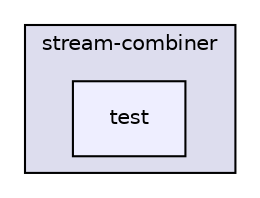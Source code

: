 digraph "gulp-src/node_modules/gulp-html-to-json/node_modules/event-stream/node_modules/stream-combiner/test" {
  compound=true
  node [ fontsize="10", fontname="Helvetica"];
  edge [ labelfontsize="10", labelfontname="Helvetica"];
  subgraph clusterdir_315b0f479488eb89e79802a7e37f676e {
    graph [ bgcolor="#ddddee", pencolor="black", label="stream-combiner" fontname="Helvetica", fontsize="10", URL="dir_315b0f479488eb89e79802a7e37f676e.html"]
  dir_a8711e07f19d654603c34b7515d00db5 [shape=box, label="test", style="filled", fillcolor="#eeeeff", pencolor="black", URL="dir_a8711e07f19d654603c34b7515d00db5.html"];
  }
}

